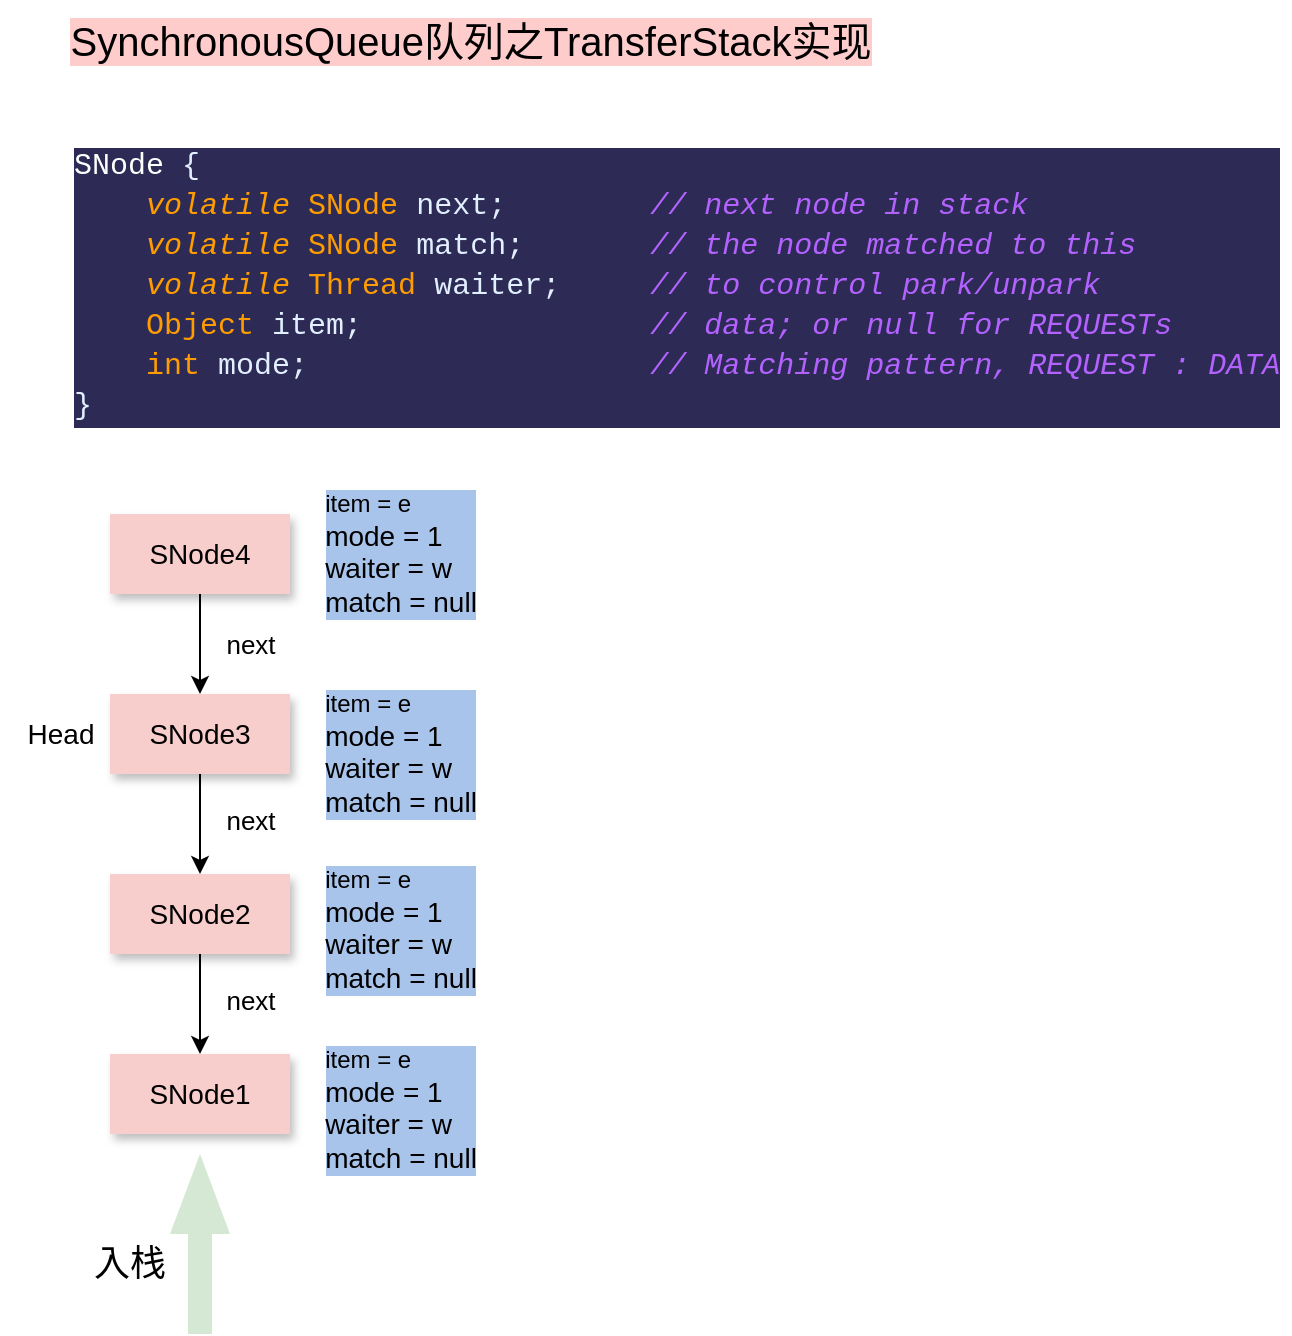 <mxfile version="21.6.9" type="github">
  <diagram name="第 1 页" id="KOBCD-L_KueGaR97EV3R">
    <mxGraphModel dx="2040" dy="738" grid="1" gridSize="10" guides="1" tooltips="1" connect="1" arrows="1" fold="1" page="1" pageScale="1" pageWidth="827" pageHeight="1169" background="none" math="0" shadow="0">
      <root>
        <mxCell id="0" />
        <mxCell id="1" parent="0" />
        <mxCell id="GkL3AjHemEdyZRR-p_0v-1" value="&lt;font style=&quot;font-size: 14px;&quot;&gt;SNode1&lt;/font&gt;" style="rounded=0;whiteSpace=wrap;html=1;shadow=1;fillColor=#f8cecc;strokeColor=none;" parent="1" vertex="1">
          <mxGeometry x="50" y="530" width="90" height="40" as="geometry" />
        </mxCell>
        <mxCell id="GkL3AjHemEdyZRR-p_0v-3" value="" style="html=1;shadow=0;dashed=0;align=center;verticalAlign=middle;shape=mxgraph.arrows2.arrow;dy=0.6;dx=40;direction=north;notch=0;fillColor=#d5e8d4;strokeColor=none;" parent="1" vertex="1">
          <mxGeometry x="80" y="580" width="30" height="90" as="geometry" />
        </mxCell>
        <mxCell id="GkL3AjHemEdyZRR-p_0v-4" value="&lt;span style=&quot;font-size: 18px;&quot;&gt;入栈&lt;/span&gt;" style="text;html=1;strokeColor=none;fillColor=none;align=center;verticalAlign=middle;whiteSpace=wrap;rounded=0;" parent="1" vertex="1">
          <mxGeometry x="30" y="620" width="60" height="30" as="geometry" />
        </mxCell>
        <mxCell id="M_We9ZpqQgm2jYSnfwnf-2" value="&lt;div style=&quot;color: rgb(255, 255, 255); background-color: rgb(45, 43, 85); font-family: &amp;quot;JetBrainsMono NFM&amp;quot;, Consolas, &amp;quot;Courier New&amp;quot;, monospace; font-weight: normal; font-size: 15px; line-height: 20px;&quot;&gt;&lt;span style=&quot;&quot;&gt;SNode &lt;/span&gt;&lt;span style=&quot;color: rgb(225, 239, 255);&quot;&gt;{&lt;/span&gt;&lt;span style=&quot;color: #ffffff;&quot;&gt;&lt;br&gt;&lt;/span&gt;&lt;/div&gt;&lt;div style=&quot;color: rgb(255, 255, 255); background-color: rgb(45, 43, 85); font-family: &amp;quot;JetBrainsMono NFM&amp;quot;, Consolas, &amp;quot;Courier New&amp;quot;, monospace; font-size: 15px; line-height: 20px;&quot;&gt;&lt;div&gt;&amp;nbsp; &amp;nbsp; &lt;span style=&quot;color: #ff9d00;font-style: italic;&quot;&gt;volatile&lt;/span&gt; &lt;span style=&quot;color: #ff9d00;&quot;&gt;SNode&lt;/span&gt;&lt;span style=&quot;color: #9effff;&quot;&gt; &lt;/span&gt;&lt;span style=&quot;color: #e1efff;&quot;&gt;next;&lt;/span&gt; &amp;nbsp; &amp;nbsp; &amp;nbsp; &amp;nbsp;&lt;span style=&quot;color: #b362ff;font-style: italic;&quot;&gt;// next node in stack&lt;/span&gt;&lt;/div&gt;&lt;div&gt;&amp;nbsp; &amp;nbsp; &lt;span style=&quot;color: #ff9d00;font-style: italic;&quot;&gt;volatile&lt;/span&gt; &lt;span style=&quot;color: #ff9d00;&quot;&gt;SNode&lt;/span&gt;&lt;span style=&quot;color: #9effff;&quot;&gt; &lt;/span&gt;&lt;span style=&quot;color: #e1efff;&quot;&gt;match;&lt;/span&gt; &amp;nbsp; &amp;nbsp; &amp;nbsp; &lt;span style=&quot;color: #b362ff;font-style: italic;&quot;&gt;// the node matched to this&lt;/span&gt;&lt;/div&gt;&lt;div&gt;&amp;nbsp; &amp;nbsp; &lt;span style=&quot;color: #ff9d00;font-style: italic;&quot;&gt;volatile&lt;/span&gt; &lt;span style=&quot;color: #ff9d00;&quot;&gt;Thread&lt;/span&gt;&lt;span style=&quot;color: #9effff;&quot;&gt; &lt;/span&gt;&lt;span style=&quot;color: #e1efff;&quot;&gt;waiter;&lt;/span&gt; &amp;nbsp; &amp;nbsp; &lt;span style=&quot;color: #b362ff;font-style: italic;&quot;&gt;// to control park/unpark&lt;/span&gt;&lt;/div&gt;&lt;div&gt;&amp;nbsp; &amp;nbsp; &lt;span style=&quot;color: #ff9d00;&quot;&gt;Object&lt;/span&gt;&lt;span style=&quot;color: #9effff;&quot;&gt; &lt;/span&gt;&lt;span style=&quot;color: #e1efff;&quot;&gt;item;&lt;/span&gt; &amp;nbsp; &amp;nbsp; &amp;nbsp; &amp;nbsp; &amp;nbsp; &amp;nbsp; &amp;nbsp; &amp;nbsp;&lt;span style=&quot;color: #b362ff;font-style: italic;&quot;&gt;// data; or null for REQUESTs&lt;/span&gt;&lt;/div&gt;&lt;div&gt;&amp;nbsp; &amp;nbsp; &lt;span style=&quot;color: #ff9d00;&quot;&gt;int&lt;/span&gt;&lt;span style=&quot;color: #9effff;&quot;&gt; &lt;/span&gt;&lt;span style=&quot;color: #e1efff;&quot;&gt;mode;&lt;/span&gt; &amp;nbsp; &amp;nbsp; &amp;nbsp; &amp;nbsp; &amp;nbsp; &amp;nbsp; &amp;nbsp; &amp;nbsp; &amp;nbsp; &lt;span style=&quot;color: #b362ff;font-style: italic;&quot;&gt;// Matching pattern, REQUEST : DATA&lt;/span&gt;&lt;/div&gt;&lt;div&gt;&lt;span style=&quot;color: #e1efff;&quot;&gt;}&lt;/span&gt;&lt;/div&gt;&lt;/div&gt;" style="text;whiteSpace=wrap;html=1;shadow=0;" parent="1" vertex="1">
          <mxGeometry x="30" y="70" width="610" height="150" as="geometry" />
        </mxCell>
        <mxCell id="3es9iqn1DYaCshaXx8PT-3" style="edgeStyle=orthogonalEdgeStyle;rounded=0;orthogonalLoop=1;jettySize=auto;html=1;entryX=0.5;entryY=0;entryDx=0;entryDy=0;" edge="1" parent="1" source="3es9iqn1DYaCshaXx8PT-1" target="GkL3AjHemEdyZRR-p_0v-1">
          <mxGeometry relative="1" as="geometry" />
        </mxCell>
        <mxCell id="3es9iqn1DYaCshaXx8PT-1" value="&lt;font style=&quot;font-size: 14px;&quot;&gt;SNode2&lt;/font&gt;" style="rounded=0;whiteSpace=wrap;html=1;shadow=1;glass=0;fillColor=#f8cecc;strokeColor=none;" vertex="1" parent="1">
          <mxGeometry x="50" y="440" width="90" height="40" as="geometry" />
        </mxCell>
        <mxCell id="3es9iqn1DYaCshaXx8PT-5" style="edgeStyle=orthogonalEdgeStyle;rounded=0;orthogonalLoop=1;jettySize=auto;html=1;entryX=0.5;entryY=0;entryDx=0;entryDy=0;" edge="1" parent="1" source="3es9iqn1DYaCshaXx8PT-4" target="3es9iqn1DYaCshaXx8PT-1">
          <mxGeometry relative="1" as="geometry" />
        </mxCell>
        <mxCell id="3es9iqn1DYaCshaXx8PT-4" value="&lt;font style=&quot;font-size: 14px;&quot;&gt;SNode3&lt;/font&gt;" style="rounded=0;whiteSpace=wrap;html=1;shadow=1;fillColor=#f8cecc;strokeColor=none;" vertex="1" parent="1">
          <mxGeometry x="50" y="350" width="90" height="40" as="geometry" />
        </mxCell>
        <mxCell id="3es9iqn1DYaCshaXx8PT-6" value="&lt;font style=&quot;font-size: 13px;&quot;&gt;next&lt;/font&gt;" style="text;html=1;align=center;verticalAlign=middle;resizable=0;points=[];autosize=1;strokeColor=none;fillColor=none;" vertex="1" parent="1">
          <mxGeometry x="95" y="398" width="50" height="30" as="geometry" />
        </mxCell>
        <mxCell id="3es9iqn1DYaCshaXx8PT-7" value="&lt;font style=&quot;font-size: 13px;&quot;&gt;next&lt;/font&gt;" style="text;html=1;align=center;verticalAlign=middle;resizable=0;points=[];autosize=1;strokeColor=none;fillColor=none;" vertex="1" parent="1">
          <mxGeometry x="95" y="488" width="50" height="30" as="geometry" />
        </mxCell>
        <mxCell id="3es9iqn1DYaCshaXx8PT-10" value="&lt;font style=&quot;font-size: 14px;&quot;&gt;Head&lt;/font&gt;" style="text;html=1;align=center;verticalAlign=middle;resizable=0;points=[];autosize=1;strokeColor=none;fillColor=none;" vertex="1" parent="1">
          <mxGeometry x="-5" y="355" width="60" height="30" as="geometry" />
        </mxCell>
        <mxCell id="3es9iqn1DYaCshaXx8PT-11" value="&lt;div style=&quot;text-align: justify;&quot;&gt;&lt;div style=&quot;border-color: var(--border-color);&quot;&gt;item = e&lt;/div&gt;&lt;font style=&quot;border-color: var(--border-color); text-align: center; font-size: 14px;&quot;&gt;&lt;div style=&quot;border-color: var(--border-color); text-align: justify;&quot;&gt;&lt;span style=&quot;border-color: var(--border-color);&quot;&gt;mode = 1&lt;/span&gt;&lt;/div&gt;&lt;div style=&quot;border-color: var(--border-color); text-align: justify;&quot;&gt;&lt;span style=&quot;border-color: var(--border-color);&quot;&gt;waiter = w&lt;/span&gt;&lt;/div&gt;&lt;div style=&quot;border-color: var(--border-color); text-align: justify;&quot;&gt;&lt;span style=&quot;border-color: var(--border-color);&quot;&gt;match = null&lt;/span&gt;&lt;/div&gt;&lt;/font&gt;&lt;/div&gt;" style="text;html=1;align=center;verticalAlign=middle;resizable=0;points=[];autosize=1;strokeColor=none;fillColor=none;labelBackgroundColor=#A9C4EB;" vertex="1" parent="1">
          <mxGeometry x="145" y="518" width="100" height="80" as="geometry" />
        </mxCell>
        <mxCell id="3es9iqn1DYaCshaXx8PT-12" value="&lt;div style=&quot;text-align: justify;&quot;&gt;&lt;div style=&quot;border-color: var(--border-color);&quot;&gt;&lt;div style=&quot;border-color: var(--border-color);&quot;&gt;item = e&lt;/div&gt;&lt;font style=&quot;border-color: var(--border-color); text-align: center; font-size: 14px;&quot;&gt;&lt;div style=&quot;border-color: var(--border-color); text-align: justify;&quot;&gt;mode = 1&lt;/div&gt;&lt;div style=&quot;border-color: var(--border-color); text-align: justify;&quot;&gt;&lt;span style=&quot;border-color: var(--border-color);&quot;&gt;waiter = w&lt;/span&gt;&lt;/div&gt;&lt;div style=&quot;border-color: var(--border-color); text-align: justify;&quot;&gt;&lt;span style=&quot;border-color: var(--border-color);&quot;&gt;match = null&lt;/span&gt;&lt;/div&gt;&lt;/font&gt;&lt;/div&gt;&lt;/div&gt;" style="text;html=1;align=center;verticalAlign=middle;resizable=0;points=[];autosize=1;strokeColor=none;fillColor=none;labelBorderColor=none;labelBackgroundColor=#A9C4EB;" vertex="1" parent="1">
          <mxGeometry x="145" y="428" width="100" height="80" as="geometry" />
        </mxCell>
        <mxCell id="3es9iqn1DYaCshaXx8PT-13" value="&lt;div style=&quot;text-align: justify;&quot;&gt;&lt;div style=&quot;border-color: var(--border-color);&quot;&gt;item = e&lt;/div&gt;&lt;font style=&quot;border-color: var(--border-color); text-align: center; font-size: 14px;&quot;&gt;&lt;div style=&quot;border-color: var(--border-color); text-align: justify;&quot;&gt;mode = 1&lt;/div&gt;&lt;div style=&quot;border-color: var(--border-color); text-align: justify;&quot;&gt;&lt;span style=&quot;border-color: var(--border-color);&quot;&gt;waiter = w&lt;/span&gt;&lt;/div&gt;&lt;div style=&quot;border-color: var(--border-color); text-align: justify;&quot;&gt;&lt;span style=&quot;border-color: var(--border-color);&quot;&gt;match = null&lt;/span&gt;&lt;/div&gt;&lt;/font&gt;&lt;/div&gt;" style="text;html=1;align=center;verticalAlign=middle;resizable=0;points=[];autosize=1;strokeColor=none;fillColor=none;labelBorderColor=none;labelBackgroundColor=#A9C4EB;" vertex="1" parent="1">
          <mxGeometry x="145" y="340" width="100" height="80" as="geometry" />
        </mxCell>
        <mxCell id="3es9iqn1DYaCshaXx8PT-17" style="edgeStyle=orthogonalEdgeStyle;rounded=0;orthogonalLoop=1;jettySize=auto;html=1;entryX=0.5;entryY=0;entryDx=0;entryDy=0;" edge="1" parent="1" source="3es9iqn1DYaCshaXx8PT-14" target="3es9iqn1DYaCshaXx8PT-4">
          <mxGeometry relative="1" as="geometry" />
        </mxCell>
        <mxCell id="3es9iqn1DYaCshaXx8PT-14" value="&lt;font style=&quot;font-size: 14px;&quot;&gt;SNode4&lt;/font&gt;" style="rounded=0;whiteSpace=wrap;html=1;shadow=1;fillColor=#f8cecc;strokeColor=none;" vertex="1" parent="1">
          <mxGeometry x="50" y="260" width="90" height="40" as="geometry" />
        </mxCell>
        <mxCell id="3es9iqn1DYaCshaXx8PT-15" value="&lt;div style=&quot;text-align: justify;&quot;&gt;&lt;div style=&quot;border-color: var(--border-color);&quot;&gt;item = e&lt;/div&gt;&lt;font style=&quot;border-color: var(--border-color); text-align: center; font-size: 14px;&quot;&gt;&lt;div style=&quot;border-color: var(--border-color); text-align: justify;&quot;&gt;mode = 1&lt;/div&gt;&lt;div style=&quot;border-color: var(--border-color); text-align: justify;&quot;&gt;&lt;span style=&quot;border-color: var(--border-color);&quot;&gt;waiter = w&lt;/span&gt;&lt;/div&gt;&lt;div style=&quot;border-color: var(--border-color); text-align: justify;&quot;&gt;&lt;span style=&quot;border-color: var(--border-color);&quot;&gt;match = null&lt;/span&gt;&lt;/div&gt;&lt;/font&gt;&lt;/div&gt;" style="text;html=1;align=center;verticalAlign=middle;resizable=0;points=[];autosize=1;strokeColor=none;fillColor=none;labelBackgroundColor=#A9C4EB;" vertex="1" parent="1">
          <mxGeometry x="145" y="240" width="100" height="80" as="geometry" />
        </mxCell>
        <mxCell id="3es9iqn1DYaCshaXx8PT-19" value="&lt;font style=&quot;font-size: 13px;&quot;&gt;next&lt;/font&gt;" style="text;html=1;align=center;verticalAlign=middle;resizable=0;points=[];autosize=1;strokeColor=none;fillColor=none;" vertex="1" parent="1">
          <mxGeometry x="95" y="310" width="50" height="30" as="geometry" />
        </mxCell>
        <mxCell id="3es9iqn1DYaCshaXx8PT-20" value="SynchronousQueue队列之TransferStack实现" style="text;html=1;align=center;verticalAlign=middle;resizable=0;points=[];autosize=1;strokeColor=none;fillColor=none;fontSize=20;labelBackgroundColor=#FFCCCC;labelBorderColor=none;" vertex="1" parent="1">
          <mxGeometry x="20" y="3" width="420" height="40" as="geometry" />
        </mxCell>
      </root>
    </mxGraphModel>
  </diagram>
</mxfile>
